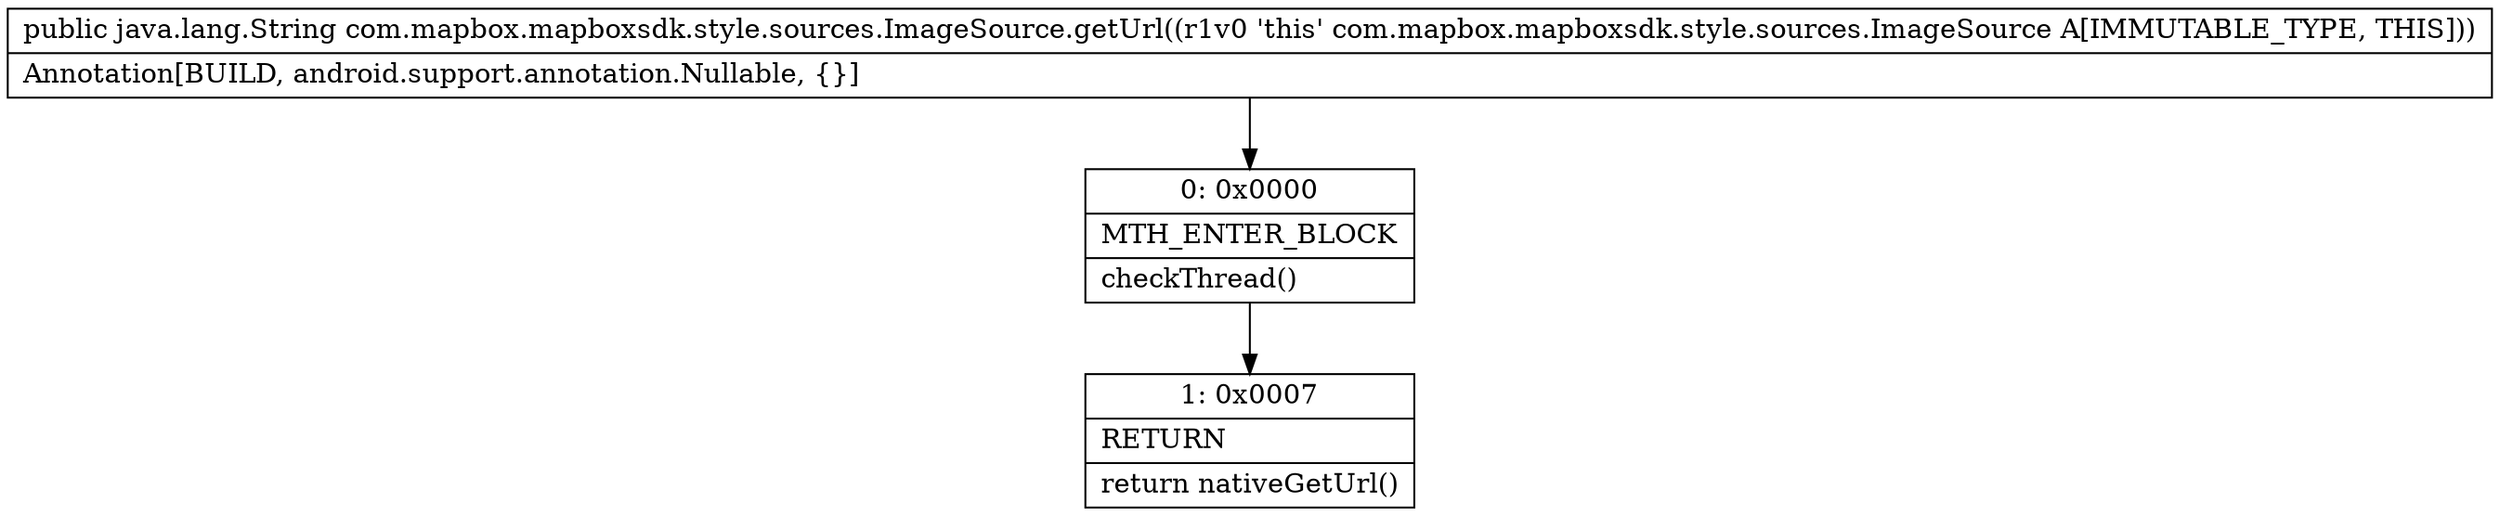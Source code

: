 digraph "CFG forcom.mapbox.mapboxsdk.style.sources.ImageSource.getUrl()Ljava\/lang\/String;" {
Node_0 [shape=record,label="{0\:\ 0x0000|MTH_ENTER_BLOCK\l|checkThread()\l}"];
Node_1 [shape=record,label="{1\:\ 0x0007|RETURN\l|return nativeGetUrl()\l}"];
MethodNode[shape=record,label="{public java.lang.String com.mapbox.mapboxsdk.style.sources.ImageSource.getUrl((r1v0 'this' com.mapbox.mapboxsdk.style.sources.ImageSource A[IMMUTABLE_TYPE, THIS]))  | Annotation[BUILD, android.support.annotation.Nullable, \{\}]\l}"];
MethodNode -> Node_0;
Node_0 -> Node_1;
}

